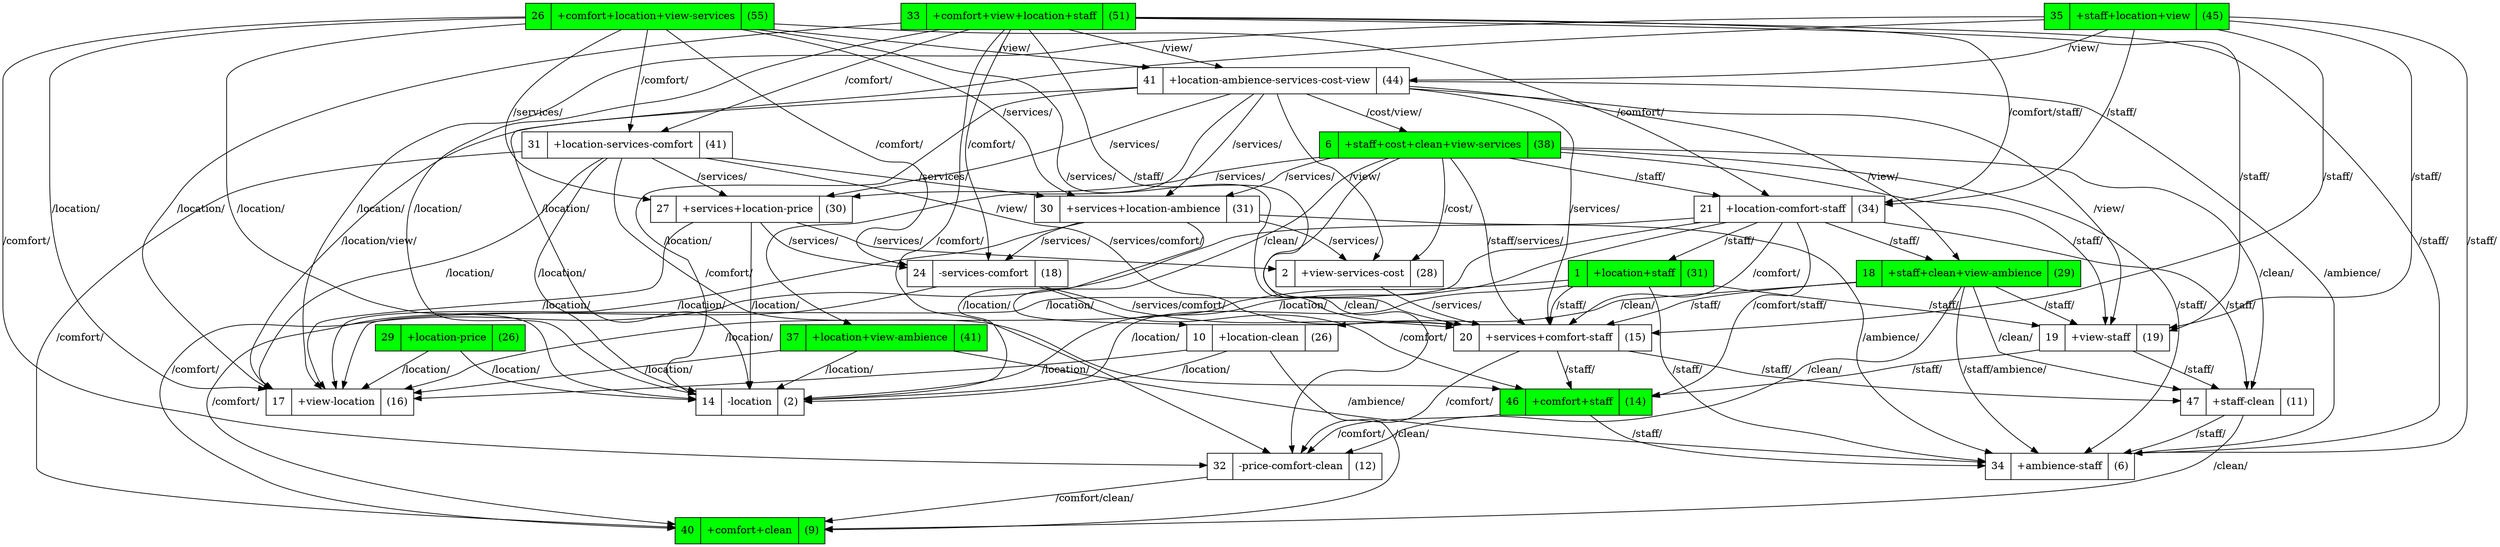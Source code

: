 strict digraph G {
24 [shape=record, label="24 | -services-comfort| (18)"];
26 [shape=record, label="26 | +comfort+location+view-services| (55)", style=filled, fillcolor=green];
27 [shape=record, label="27 | +services+location-price| (30)"];
20 [shape=record, label="20 | +services+comfort-staff| (15)"];
21 [shape=record, label="21 | +location-comfort-staff| (34)"];
46 [shape=record, label="46 | +comfort+staff| (14)", style=filled, fillcolor=green];
47 [shape=record, label="47 | +staff-clean| (11)"];
29 [shape=record, label="29 | +location-price| (26)", style=filled, fillcolor=green];
40 [shape=record, label="40 | +comfort+clean| (9)", style=filled, fillcolor=green];
41 [shape=record, label="41 | +location-ambience-services-cost-view| (44)"];
1 [shape=record, label="1 | +location+staff| (31)", style=filled, fillcolor=green];
2 [shape=record, label="2 | +view-services-cost| (28)"];
6 [shape=record, label="6 | +staff+cost+clean+view-services| (38)", style=filled, fillcolor=green];
10 [shape=record, label="10 | +location-clean| (26)"];
14 [shape=record, label="14 | -location| (2)"];
17 [shape=record, label="17 | +view-location| (16)"];
19 [shape=record, label="19 | +view-staff| (19)"];
18 [shape=record, label="18 | +staff+clean+view-ambience| (29)", style=filled, fillcolor=green];
31 [shape=record, label="31 | +location-services-comfort| (41)"];
30 [shape=record, label="30 | +services+location-ambience| (31)"];
37 [shape=record, label="37 | +location+view-ambience| (41)", style=filled, fillcolor=green];
35 [shape=record, label="35 | +staff+location+view| (45)", style=filled, fillcolor=green];
34 [shape=record, label="34 | +ambience-staff| (6)"];
33 [shape=record, label="33 | +comfort+view+location+staff| (51)", style=filled, fillcolor=green];
32 [shape=record, label="32 | -price-comfort-clean| (12)"];
24 -> 46  [label="/comfort/"];
24 -> 20  [label="/services/comfort/"];
24 -> 40  [label="/comfort/"];
26 -> 24  [label="/comfort/"];
26 -> 20  [label="/services/"];
26 -> 14  [label="/location/"];
26 -> 17  [label="/location/"];
26 -> 32  [label="/comfort/"];
26 -> 31  [label="/comfort/"];
26 -> 30  [label="/services/"];
26 -> 41  [label="/view/"];
26 -> 27  [label="/services/"];
26 -> 21  [label="/comfort/"];
27 -> 24  [label="/services/"];
27 -> 14  [label="/location/"];
27 -> 17  [label="/location/"];
27 -> 2  [label="/services/"];
20 -> 46  [label="/staff/"];
20 -> 32  [label="/comfort/"];
20 -> 47  [label="/staff/"];
21 -> 20  [label="/comfort/"];
21 -> 14  [label="/location/"];
21 -> 17  [label="/location/"];
21 -> 46  [label="/comfort/staff/"];
21 -> 18  [label="/staff/"];
21 -> 40  [label="/comfort/"];
21 -> 1  [label="/staff/"];
21 -> 47  [label="/staff/"];
46 -> 32  [label="/comfort/"];
46 -> 34  [label="/staff/"];
47 -> 40  [label="/clean/"];
47 -> 34  [label="/staff/"];
29 -> 14  [label="/location/"];
29 -> 17  [label="/location/"];
41 -> 27  [label="/services/"];
41 -> 14  [label="/location/"];
41 -> 17  [label="/location/view/"];
41 -> 19  [label="/view/"];
41 -> 18  [label="/view/"];
41 -> 30  [label="/services/"];
41 -> 37  [label="/view/"];
41 -> 34  [label="/ambience/"];
41 -> 2  [label="/view/"];
41 -> 6  [label="/cost/view/"];
41 -> 20  [label="/services/"];
1 -> 20  [label="/staff/"];
1 -> 14  [label="/location/"];
1 -> 17  [label="/location/"];
1 -> 19  [label="/staff/"];
1 -> 34  [label="/staff/"];
2 -> 20  [label="/services/"];
6 -> 10  [label="/clean/"];
6 -> 20  [label="/staff/services/"];
6 -> 21  [label="/staff/"];
6 -> 19  [label="/staff/"];
6 -> 32  [label="/clean/"];
6 -> 30  [label="/services/"];
6 -> 34  [label="/staff/"];
6 -> 27  [label="/services/"];
6 -> 2  [label="/cost/"];
6 -> 47  [label="/clean/"];
10 -> 14  [label="/location/"];
10 -> 17  [label="/location/"];
10 -> 40  [label="/clean/"];
19 -> 46  [label="/staff/"];
19 -> 47  [label="/staff/"];
18 -> 10  [label="/clean/"];
18 -> 20  [label="/staff/"];
18 -> 19  [label="/staff/"];
18 -> 32  [label="/clean/"];
18 -> 34  [label="/staff/ambience/"];
18 -> 47  [label="/clean/"];
31 -> 27  [label="/services/"];
31 -> 20  [label="/services/comfort/"];
31 -> 14  [label="/location/"];
31 -> 17  [label="/location/"];
31 -> 46  [label="/comfort/"];
31 -> 30  [label="/services/"];
31 -> 40  [label="/comfort/"];
30 -> 24  [label="/services/"];
30 -> 14  [label="/location/"];
30 -> 17  [label="/location/"];
30 -> 34  [label="/ambience/"];
30 -> 2  [label="/services/"];
37 -> 34  [label="/ambience/"];
37 -> 14  [label="/location/"];
37 -> 17  [label="/location/"];
35 -> 20  [label="/staff/"];
35 -> 14  [label="/location/"];
35 -> 17  [label="/location/"];
35 -> 19  [label="/staff/"];
35 -> 34  [label="/staff/"];
35 -> 41  [label="/view/"];
35 -> 21  [label="/staff/"];
33 -> 24  [label="/comfort/"];
33 -> 20  [label="/staff/"];
33 -> 14  [label="/location/"];
33 -> 17  [label="/location/"];
33 -> 19  [label="/staff/"];
33 -> 32  [label="/comfort/"];
33 -> 31  [label="/comfort/"];
33 -> 34  [label="/staff/"];
33 -> 41  [label="/view/"];
33 -> 21  [label="/comfort/staff/"];
32 -> 40  [label="/comfort/clean/"];
}
